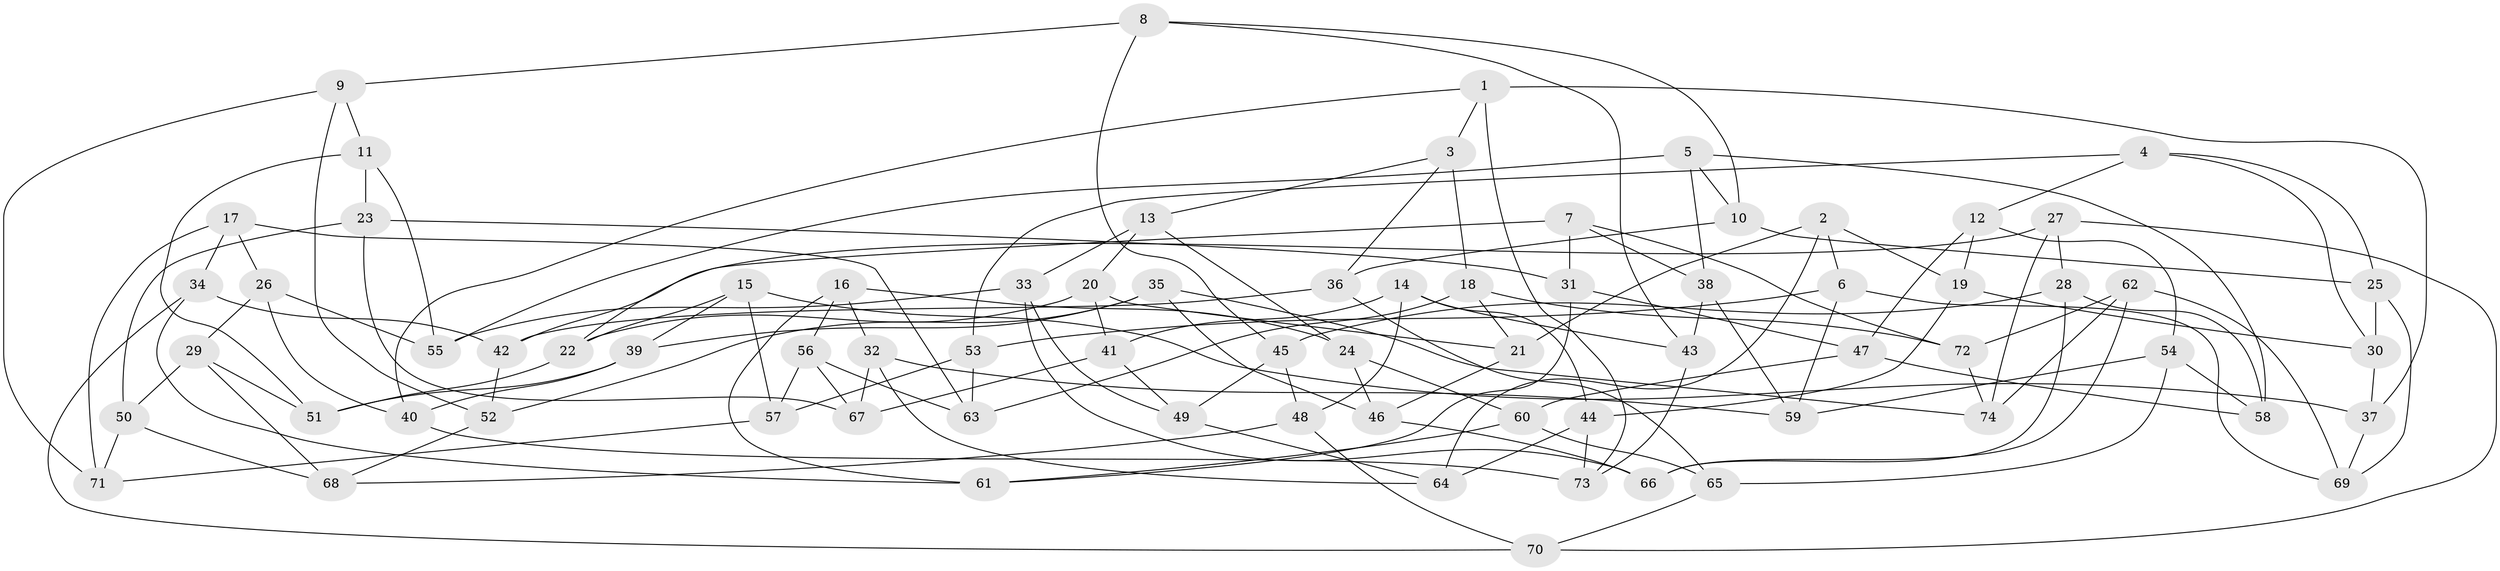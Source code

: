 // Generated by graph-tools (version 1.1) at 2025/11/02/27/25 16:11:47]
// undirected, 74 vertices, 148 edges
graph export_dot {
graph [start="1"]
  node [color=gray90,style=filled];
  1;
  2;
  3;
  4;
  5;
  6;
  7;
  8;
  9;
  10;
  11;
  12;
  13;
  14;
  15;
  16;
  17;
  18;
  19;
  20;
  21;
  22;
  23;
  24;
  25;
  26;
  27;
  28;
  29;
  30;
  31;
  32;
  33;
  34;
  35;
  36;
  37;
  38;
  39;
  40;
  41;
  42;
  43;
  44;
  45;
  46;
  47;
  48;
  49;
  50;
  51;
  52;
  53;
  54;
  55;
  56;
  57;
  58;
  59;
  60;
  61;
  62;
  63;
  64;
  65;
  66;
  67;
  68;
  69;
  70;
  71;
  72;
  73;
  74;
  1 -- 3;
  1 -- 37;
  1 -- 40;
  1 -- 73;
  2 -- 19;
  2 -- 6;
  2 -- 64;
  2 -- 21;
  3 -- 13;
  3 -- 18;
  3 -- 36;
  4 -- 30;
  4 -- 25;
  4 -- 53;
  4 -- 12;
  5 -- 10;
  5 -- 55;
  5 -- 58;
  5 -- 38;
  6 -- 59;
  6 -- 69;
  6 -- 53;
  7 -- 31;
  7 -- 22;
  7 -- 38;
  7 -- 72;
  8 -- 43;
  8 -- 9;
  8 -- 10;
  8 -- 45;
  9 -- 71;
  9 -- 52;
  9 -- 11;
  10 -- 36;
  10 -- 25;
  11 -- 55;
  11 -- 23;
  11 -- 51;
  12 -- 47;
  12 -- 54;
  12 -- 19;
  13 -- 20;
  13 -- 24;
  13 -- 33;
  14 -- 43;
  14 -- 44;
  14 -- 41;
  14 -- 48;
  15 -- 22;
  15 -- 57;
  15 -- 39;
  15 -- 37;
  16 -- 24;
  16 -- 56;
  16 -- 32;
  16 -- 61;
  17 -- 71;
  17 -- 26;
  17 -- 34;
  17 -- 63;
  18 -- 72;
  18 -- 63;
  18 -- 21;
  19 -- 30;
  19 -- 44;
  20 -- 22;
  20 -- 21;
  20 -- 41;
  21 -- 46;
  22 -- 51;
  23 -- 31;
  23 -- 67;
  23 -- 50;
  24 -- 46;
  24 -- 60;
  25 -- 69;
  25 -- 30;
  26 -- 40;
  26 -- 29;
  26 -- 55;
  27 -- 42;
  27 -- 28;
  27 -- 74;
  27 -- 70;
  28 -- 66;
  28 -- 58;
  28 -- 45;
  29 -- 68;
  29 -- 50;
  29 -- 51;
  30 -- 37;
  31 -- 47;
  31 -- 61;
  32 -- 67;
  32 -- 59;
  32 -- 64;
  33 -- 66;
  33 -- 55;
  33 -- 49;
  34 -- 61;
  34 -- 42;
  34 -- 70;
  35 -- 39;
  35 -- 74;
  35 -- 46;
  35 -- 52;
  36 -- 42;
  36 -- 65;
  37 -- 69;
  38 -- 43;
  38 -- 59;
  39 -- 40;
  39 -- 51;
  40 -- 73;
  41 -- 67;
  41 -- 49;
  42 -- 52;
  43 -- 73;
  44 -- 73;
  44 -- 64;
  45 -- 48;
  45 -- 49;
  46 -- 66;
  47 -- 58;
  47 -- 60;
  48 -- 70;
  48 -- 68;
  49 -- 64;
  50 -- 71;
  50 -- 68;
  52 -- 68;
  53 -- 63;
  53 -- 57;
  54 -- 59;
  54 -- 58;
  54 -- 65;
  56 -- 63;
  56 -- 67;
  56 -- 57;
  57 -- 71;
  60 -- 61;
  60 -- 65;
  62 -- 74;
  62 -- 69;
  62 -- 66;
  62 -- 72;
  65 -- 70;
  72 -- 74;
}
